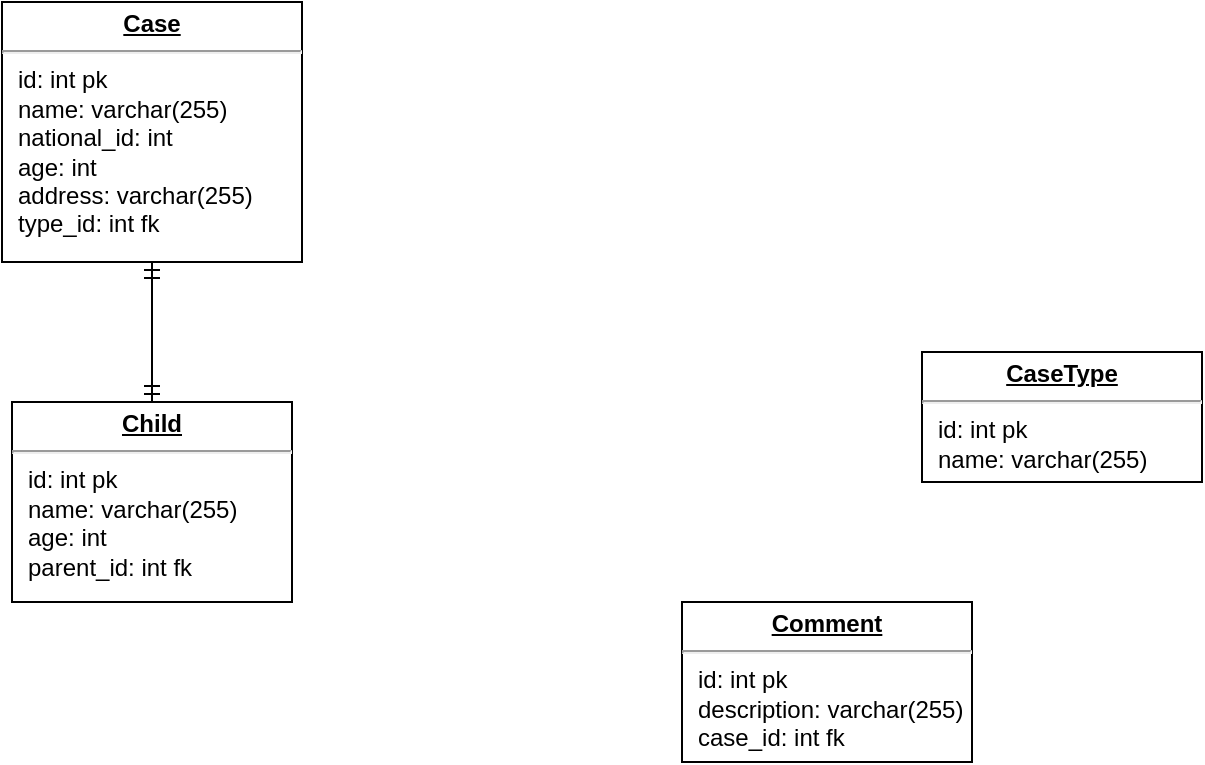 <mxfile version="21.0.2" type="github">
  <diagram name="Page-1" id="a7904f86-f2b4-8e86-fa97-74104820619b">
    <mxGraphModel dx="823" dy="550" grid="1" gridSize="10" guides="1" tooltips="1" connect="1" arrows="1" fold="1" page="1" pageScale="1" pageWidth="1100" pageHeight="850" background="none" math="0" shadow="0">
      <root>
        <mxCell id="0" />
        <mxCell id="1" parent="0" />
        <mxCell id="KxadMB26XgNLB9hYf9AW-2" value="&lt;p style=&quot;margin: 0px ; margin-top: 4px ; text-align: center ; text-decoration: underline&quot;&gt;&lt;b&gt;Case&lt;/b&gt;&lt;/p&gt;&lt;hr&gt;&lt;p style=&quot;margin: 0px ; margin-left: 8px&quot;&gt;id: int pk&lt;/p&gt;&lt;p style=&quot;margin: 0px ; margin-left: 8px&quot;&gt;name: varchar(255)&lt;/p&gt;&lt;p style=&quot;margin: 0px ; margin-left: 8px&quot;&gt;national_id: int&lt;/p&gt;&lt;p style=&quot;margin: 0px ; margin-left: 8px&quot;&gt;age: int&lt;/p&gt;&lt;p style=&quot;margin: 0px ; margin-left: 8px&quot;&gt;address: varchar(255)&lt;/p&gt;&lt;p style=&quot;margin: 0px ; margin-left: 8px&quot;&gt;type_id: int fk&lt;/p&gt;" style="verticalAlign=top;align=left;overflow=fill;fontSize=12;fontFamily=Helvetica;html=1;rounded=0;shadow=0;comic=0;labelBackgroundColor=none;strokeWidth=1" vertex="1" parent="1">
          <mxGeometry x="240" y="150" width="150" height="130" as="geometry" />
        </mxCell>
        <mxCell id="KxadMB26XgNLB9hYf9AW-3" value="&lt;p style=&quot;margin: 0px ; margin-top: 4px ; text-align: center ; text-decoration: underline&quot;&gt;&lt;b&gt;Child&lt;/b&gt;&lt;/p&gt;&lt;hr&gt;&lt;p style=&quot;margin: 0px ; margin-left: 8px&quot;&gt;id: int pk&lt;/p&gt;&lt;p style=&quot;margin: 0px ; margin-left: 8px&quot;&gt;name: varchar(255)&lt;/p&gt;&lt;p style=&quot;margin: 0px ; margin-left: 8px&quot;&gt;age: int&lt;/p&gt;&lt;p style=&quot;margin: 0px ; margin-left: 8px&quot;&gt;parent_id: int fk&lt;/p&gt;" style="verticalAlign=top;align=left;overflow=fill;fontSize=12;fontFamily=Helvetica;html=1;rounded=0;shadow=0;comic=0;labelBackgroundColor=none;strokeWidth=1" vertex="1" parent="1">
          <mxGeometry x="245" y="350" width="140" height="100" as="geometry" />
        </mxCell>
        <mxCell id="KxadMB26XgNLB9hYf9AW-4" value="&lt;p style=&quot;margin: 0px ; margin-top: 4px ; text-align: center ; text-decoration: underline&quot;&gt;&lt;b&gt;Comment&lt;/b&gt;&lt;/p&gt;&lt;hr&gt;&lt;p style=&quot;margin: 0px ; margin-left: 8px&quot;&gt;id: int pk&lt;/p&gt;&lt;p style=&quot;margin: 0px ; margin-left: 8px&quot;&gt;description: varchar(255)&lt;/p&gt;&lt;p style=&quot;margin: 0px ; margin-left: 8px&quot;&gt;case_id: int fk&lt;/p&gt;" style="verticalAlign=top;align=left;overflow=fill;fontSize=12;fontFamily=Helvetica;html=1;rounded=0;shadow=0;comic=0;labelBackgroundColor=none;strokeWidth=1" vertex="1" parent="1">
          <mxGeometry x="580" y="450" width="145" height="80" as="geometry" />
        </mxCell>
        <mxCell id="KxadMB26XgNLB9hYf9AW-5" value="&lt;p style=&quot;margin: 0px ; margin-top: 4px ; text-align: center ; text-decoration: underline&quot;&gt;&lt;b&gt;CaseType&lt;/b&gt;&lt;/p&gt;&lt;hr&gt;&lt;p style=&quot;margin: 0px ; margin-left: 8px&quot;&gt;id: int pk&lt;/p&gt;&lt;p style=&quot;margin: 0px ; margin-left: 8px&quot;&gt;name: varchar(255)&lt;/p&gt;" style="verticalAlign=top;align=left;overflow=fill;fontSize=12;fontFamily=Helvetica;html=1;rounded=0;shadow=0;comic=0;labelBackgroundColor=none;strokeWidth=1" vertex="1" parent="1">
          <mxGeometry x="700" y="325" width="140" height="65" as="geometry" />
        </mxCell>
        <mxCell id="KxadMB26XgNLB9hYf9AW-9" value="" style="fontSize=12;html=1;endArrow=ERmandOne;startArrow=ERmandOne;rounded=0;entryX=0.5;entryY=1;entryDx=0;entryDy=0;exitX=0.5;exitY=0;exitDx=0;exitDy=0;" edge="1" parent="1" source="KxadMB26XgNLB9hYf9AW-3" target="KxadMB26XgNLB9hYf9AW-2">
          <mxGeometry width="100" height="100" relative="1" as="geometry">
            <mxPoint x="200" y="420" as="sourcePoint" />
            <mxPoint x="300" y="320" as="targetPoint" />
          </mxGeometry>
        </mxCell>
      </root>
    </mxGraphModel>
  </diagram>
</mxfile>

